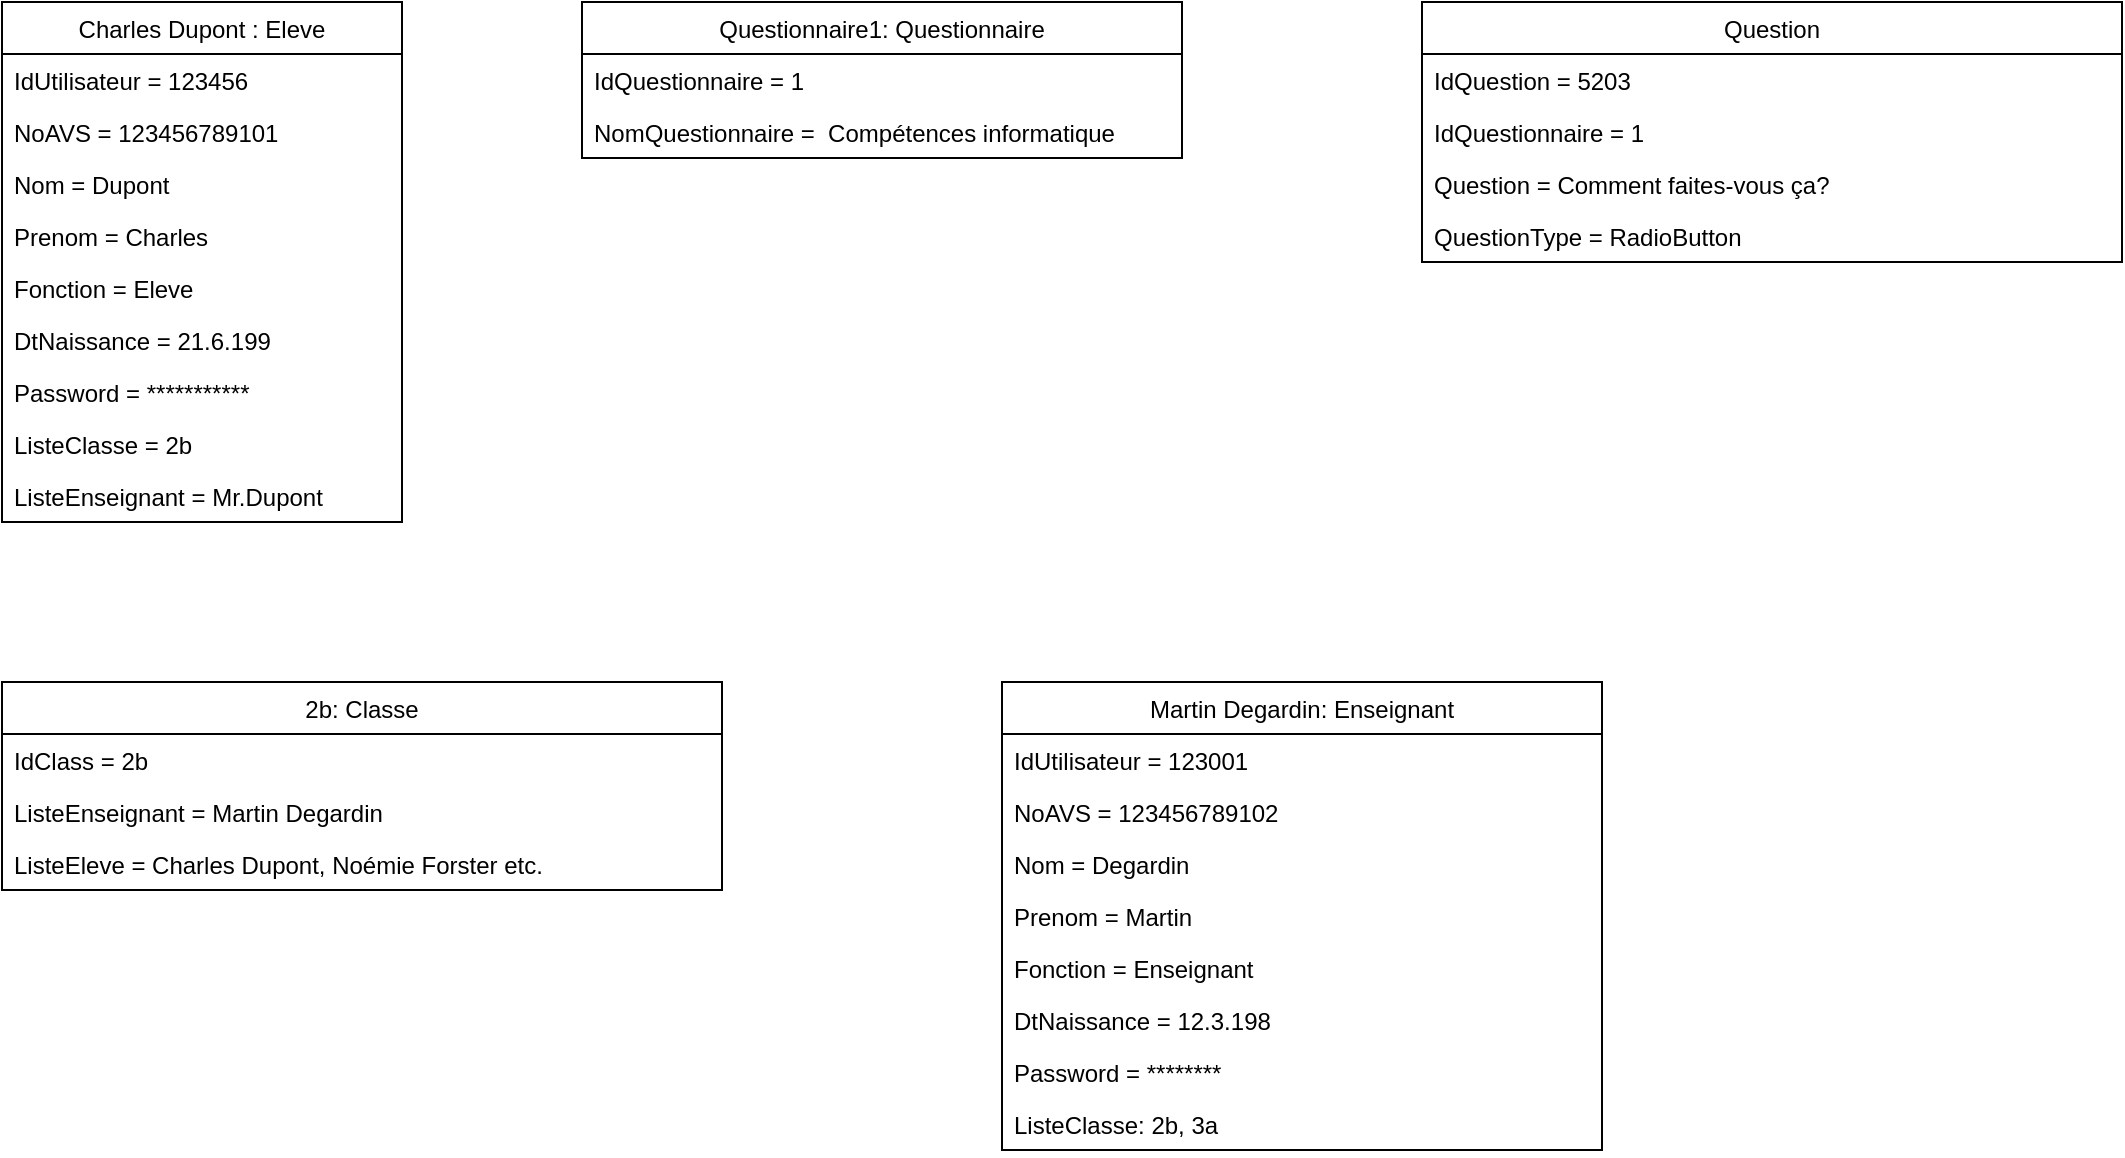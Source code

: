 <mxfile version="19.0.1" type="github">
  <diagram id="GS4NjSUJhHlFv-XAtIjA" name="Page-1">
    <mxGraphModel dx="1337" dy="542" grid="1" gridSize="10" guides="1" tooltips="1" connect="1" arrows="1" fold="1" page="1" pageScale="1" pageWidth="827" pageHeight="1169" math="0" shadow="0">
      <root>
        <mxCell id="0" />
        <mxCell id="1" parent="0" />
        <mxCell id="oU2hH9bfx2fnlEqYslfO-1" value="Charles Dupont : Eleve" style="swimlane;fontStyle=0;childLayout=stackLayout;horizontal=1;startSize=26;fillColor=none;horizontalStack=0;resizeParent=1;resizeParentMax=0;resizeLast=0;collapsible=1;marginBottom=0;" vertex="1" parent="1">
          <mxGeometry x="210" y="160" width="200" height="260" as="geometry" />
        </mxCell>
        <mxCell id="oU2hH9bfx2fnlEqYslfO-2" value="IdUtilisateur = 123456" style="text;strokeColor=none;fillColor=none;align=left;verticalAlign=top;spacingLeft=4;spacingRight=4;overflow=hidden;rotatable=0;points=[[0,0.5],[1,0.5]];portConstraint=eastwest;" vertex="1" parent="oU2hH9bfx2fnlEqYslfO-1">
          <mxGeometry y="26" width="200" height="26" as="geometry" />
        </mxCell>
        <mxCell id="oU2hH9bfx2fnlEqYslfO-3" value="NoAVS = 123456789101" style="text;strokeColor=none;fillColor=none;align=left;verticalAlign=top;spacingLeft=4;spacingRight=4;overflow=hidden;rotatable=0;points=[[0,0.5],[1,0.5]];portConstraint=eastwest;" vertex="1" parent="oU2hH9bfx2fnlEqYslfO-1">
          <mxGeometry y="52" width="200" height="26" as="geometry" />
        </mxCell>
        <mxCell id="oU2hH9bfx2fnlEqYslfO-4" value="Nom = Dupont" style="text;strokeColor=none;fillColor=none;align=left;verticalAlign=top;spacingLeft=4;spacingRight=4;overflow=hidden;rotatable=0;points=[[0,0.5],[1,0.5]];portConstraint=eastwest;" vertex="1" parent="oU2hH9bfx2fnlEqYslfO-1">
          <mxGeometry y="78" width="200" height="26" as="geometry" />
        </mxCell>
        <mxCell id="oU2hH9bfx2fnlEqYslfO-10" value="Prenom = Charles" style="text;strokeColor=none;fillColor=none;align=left;verticalAlign=top;spacingLeft=4;spacingRight=4;overflow=hidden;rotatable=0;points=[[0,0.5],[1,0.5]];portConstraint=eastwest;" vertex="1" parent="oU2hH9bfx2fnlEqYslfO-1">
          <mxGeometry y="104" width="200" height="26" as="geometry" />
        </mxCell>
        <mxCell id="oU2hH9bfx2fnlEqYslfO-9" value="Fonction = Eleve" style="text;strokeColor=none;fillColor=none;align=left;verticalAlign=top;spacingLeft=4;spacingRight=4;overflow=hidden;rotatable=0;points=[[0,0.5],[1,0.5]];portConstraint=eastwest;" vertex="1" parent="oU2hH9bfx2fnlEqYslfO-1">
          <mxGeometry y="130" width="200" height="26" as="geometry" />
        </mxCell>
        <mxCell id="oU2hH9bfx2fnlEqYslfO-8" value="DtNaissance = 21.6.199" style="text;strokeColor=none;fillColor=none;align=left;verticalAlign=top;spacingLeft=4;spacingRight=4;overflow=hidden;rotatable=0;points=[[0,0.5],[1,0.5]];portConstraint=eastwest;" vertex="1" parent="oU2hH9bfx2fnlEqYslfO-1">
          <mxGeometry y="156" width="200" height="26" as="geometry" />
        </mxCell>
        <mxCell id="oU2hH9bfx2fnlEqYslfO-7" value="Password = ***********" style="text;strokeColor=none;fillColor=none;align=left;verticalAlign=top;spacingLeft=4;spacingRight=4;overflow=hidden;rotatable=0;points=[[0,0.5],[1,0.5]];portConstraint=eastwest;" vertex="1" parent="oU2hH9bfx2fnlEqYslfO-1">
          <mxGeometry y="182" width="200" height="26" as="geometry" />
        </mxCell>
        <mxCell id="oU2hH9bfx2fnlEqYslfO-22" value="ListeClasse = 2b" style="text;strokeColor=none;fillColor=none;align=left;verticalAlign=top;spacingLeft=4;spacingRight=4;overflow=hidden;rotatable=0;points=[[0,0.5],[1,0.5]];portConstraint=eastwest;" vertex="1" parent="oU2hH9bfx2fnlEqYslfO-1">
          <mxGeometry y="208" width="200" height="26" as="geometry" />
        </mxCell>
        <mxCell id="oU2hH9bfx2fnlEqYslfO-21" value="ListeEnseignant = Mr.Dupont" style="text;strokeColor=none;fillColor=none;align=left;verticalAlign=top;spacingLeft=4;spacingRight=4;overflow=hidden;rotatable=0;points=[[0,0.5],[1,0.5]];portConstraint=eastwest;" vertex="1" parent="oU2hH9bfx2fnlEqYslfO-1">
          <mxGeometry y="234" width="200" height="26" as="geometry" />
        </mxCell>
        <mxCell id="oU2hH9bfx2fnlEqYslfO-11" value="Question" style="swimlane;fontStyle=0;childLayout=stackLayout;horizontal=1;startSize=26;fillColor=none;horizontalStack=0;resizeParent=1;resizeParentMax=0;resizeLast=0;collapsible=1;marginBottom=0;" vertex="1" parent="1">
          <mxGeometry x="920" y="160" width="350" height="130" as="geometry" />
        </mxCell>
        <mxCell id="oU2hH9bfx2fnlEqYslfO-12" value="IdQuestion = 5203" style="text;strokeColor=none;fillColor=none;align=left;verticalAlign=top;spacingLeft=4;spacingRight=4;overflow=hidden;rotatable=0;points=[[0,0.5],[1,0.5]];portConstraint=eastwest;" vertex="1" parent="oU2hH9bfx2fnlEqYslfO-11">
          <mxGeometry y="26" width="350" height="26" as="geometry" />
        </mxCell>
        <mxCell id="oU2hH9bfx2fnlEqYslfO-15" value="IdQuestionnaire = 1" style="text;strokeColor=none;fillColor=none;align=left;verticalAlign=top;spacingLeft=4;spacingRight=4;overflow=hidden;rotatable=0;points=[[0,0.5],[1,0.5]];portConstraint=eastwest;" vertex="1" parent="oU2hH9bfx2fnlEqYslfO-11">
          <mxGeometry y="52" width="350" height="26" as="geometry" />
        </mxCell>
        <mxCell id="oU2hH9bfx2fnlEqYslfO-13" value="Question = Comment faites-vous ça?" style="text;strokeColor=none;fillColor=none;align=left;verticalAlign=top;spacingLeft=4;spacingRight=4;overflow=hidden;rotatable=0;points=[[0,0.5],[1,0.5]];portConstraint=eastwest;" vertex="1" parent="oU2hH9bfx2fnlEqYslfO-11">
          <mxGeometry y="78" width="350" height="26" as="geometry" />
        </mxCell>
        <mxCell id="oU2hH9bfx2fnlEqYslfO-14" value="QuestionType = RadioButton" style="text;strokeColor=none;fillColor=none;align=left;verticalAlign=top;spacingLeft=4;spacingRight=4;overflow=hidden;rotatable=0;points=[[0,0.5],[1,0.5]];portConstraint=eastwest;" vertex="1" parent="oU2hH9bfx2fnlEqYslfO-11">
          <mxGeometry y="104" width="350" height="26" as="geometry" />
        </mxCell>
        <mxCell id="oU2hH9bfx2fnlEqYslfO-16" value="Questionnaire1: Questionnaire" style="swimlane;fontStyle=0;childLayout=stackLayout;horizontal=1;startSize=26;fillColor=none;horizontalStack=0;resizeParent=1;resizeParentMax=0;resizeLast=0;collapsible=1;marginBottom=0;" vertex="1" parent="1">
          <mxGeometry x="500" y="160" width="300" height="78" as="geometry" />
        </mxCell>
        <mxCell id="oU2hH9bfx2fnlEqYslfO-17" value="IdQuestionnaire = 1" style="text;strokeColor=none;fillColor=none;align=left;verticalAlign=top;spacingLeft=4;spacingRight=4;overflow=hidden;rotatable=0;points=[[0,0.5],[1,0.5]];portConstraint=eastwest;" vertex="1" parent="oU2hH9bfx2fnlEqYslfO-16">
          <mxGeometry y="26" width="300" height="26" as="geometry" />
        </mxCell>
        <mxCell id="oU2hH9bfx2fnlEqYslfO-18" value="NomQuestionnaire =  Compétences informatique" style="text;strokeColor=none;fillColor=none;align=left;verticalAlign=top;spacingLeft=4;spacingRight=4;overflow=hidden;rotatable=0;points=[[0,0.5],[1,0.5]];portConstraint=eastwest;" vertex="1" parent="oU2hH9bfx2fnlEqYslfO-16">
          <mxGeometry y="52" width="300" height="26" as="geometry" />
        </mxCell>
        <mxCell id="oU2hH9bfx2fnlEqYslfO-23" value="2b: Classe" style="swimlane;fontStyle=0;childLayout=stackLayout;horizontal=1;startSize=26;fillColor=none;horizontalStack=0;resizeParent=1;resizeParentMax=0;resizeLast=0;collapsible=1;marginBottom=0;" vertex="1" parent="1">
          <mxGeometry x="210" y="500" width="360" height="104" as="geometry" />
        </mxCell>
        <mxCell id="oU2hH9bfx2fnlEqYslfO-24" value="IdClass = 2b" style="text;strokeColor=none;fillColor=none;align=left;verticalAlign=top;spacingLeft=4;spacingRight=4;overflow=hidden;rotatable=0;points=[[0,0.5],[1,0.5]];portConstraint=eastwest;" vertex="1" parent="oU2hH9bfx2fnlEqYslfO-23">
          <mxGeometry y="26" width="360" height="26" as="geometry" />
        </mxCell>
        <mxCell id="oU2hH9bfx2fnlEqYslfO-25" value="ListeEnseignant = Martin Degardin" style="text;strokeColor=none;fillColor=none;align=left;verticalAlign=top;spacingLeft=4;spacingRight=4;overflow=hidden;rotatable=0;points=[[0,0.5],[1,0.5]];portConstraint=eastwest;" vertex="1" parent="oU2hH9bfx2fnlEqYslfO-23">
          <mxGeometry y="52" width="360" height="26" as="geometry" />
        </mxCell>
        <mxCell id="oU2hH9bfx2fnlEqYslfO-26" value="ListeEleve = Charles Dupont, Noémie Forster etc." style="text;strokeColor=none;fillColor=none;align=left;verticalAlign=top;spacingLeft=4;spacingRight=4;overflow=hidden;rotatable=0;points=[[0,0.5],[1,0.5]];portConstraint=eastwest;" vertex="1" parent="oU2hH9bfx2fnlEqYslfO-23">
          <mxGeometry y="78" width="360" height="26" as="geometry" />
        </mxCell>
        <mxCell id="oU2hH9bfx2fnlEqYslfO-27" value="Martin Degardin: Enseignant" style="swimlane;fontStyle=0;childLayout=stackLayout;horizontal=1;startSize=26;fillColor=none;horizontalStack=0;resizeParent=1;resizeParentMax=0;resizeLast=0;collapsible=1;marginBottom=0;" vertex="1" parent="1">
          <mxGeometry x="710" y="500" width="300" height="234" as="geometry" />
        </mxCell>
        <mxCell id="oU2hH9bfx2fnlEqYslfO-31" value="IdUtilisateur = 123001" style="text;strokeColor=none;fillColor=none;align=left;verticalAlign=top;spacingLeft=4;spacingRight=4;overflow=hidden;rotatable=0;points=[[0,0.5],[1,0.5]];portConstraint=eastwest;" vertex="1" parent="oU2hH9bfx2fnlEqYslfO-27">
          <mxGeometry y="26" width="300" height="26" as="geometry" />
        </mxCell>
        <mxCell id="oU2hH9bfx2fnlEqYslfO-32" value="NoAVS = 123456789102" style="text;strokeColor=none;fillColor=none;align=left;verticalAlign=top;spacingLeft=4;spacingRight=4;overflow=hidden;rotatable=0;points=[[0,0.5],[1,0.5]];portConstraint=eastwest;" vertex="1" parent="oU2hH9bfx2fnlEqYslfO-27">
          <mxGeometry y="52" width="300" height="26" as="geometry" />
        </mxCell>
        <mxCell id="oU2hH9bfx2fnlEqYslfO-33" value="Nom = Degardin" style="text;strokeColor=none;fillColor=none;align=left;verticalAlign=top;spacingLeft=4;spacingRight=4;overflow=hidden;rotatable=0;points=[[0,0.5],[1,0.5]];portConstraint=eastwest;" vertex="1" parent="oU2hH9bfx2fnlEqYslfO-27">
          <mxGeometry y="78" width="300" height="26" as="geometry" />
        </mxCell>
        <mxCell id="oU2hH9bfx2fnlEqYslfO-34" value="Prenom = Martin" style="text;strokeColor=none;fillColor=none;align=left;verticalAlign=top;spacingLeft=4;spacingRight=4;overflow=hidden;rotatable=0;points=[[0,0.5],[1,0.5]];portConstraint=eastwest;" vertex="1" parent="oU2hH9bfx2fnlEqYslfO-27">
          <mxGeometry y="104" width="300" height="26" as="geometry" />
        </mxCell>
        <mxCell id="oU2hH9bfx2fnlEqYslfO-35" value="Fonction = Enseignant" style="text;strokeColor=none;fillColor=none;align=left;verticalAlign=top;spacingLeft=4;spacingRight=4;overflow=hidden;rotatable=0;points=[[0,0.5],[1,0.5]];portConstraint=eastwest;" vertex="1" parent="oU2hH9bfx2fnlEqYslfO-27">
          <mxGeometry y="130" width="300" height="26" as="geometry" />
        </mxCell>
        <mxCell id="oU2hH9bfx2fnlEqYslfO-36" value="DtNaissance = 12.3.198" style="text;strokeColor=none;fillColor=none;align=left;verticalAlign=top;spacingLeft=4;spacingRight=4;overflow=hidden;rotatable=0;points=[[0,0.5],[1,0.5]];portConstraint=eastwest;" vertex="1" parent="oU2hH9bfx2fnlEqYslfO-27">
          <mxGeometry y="156" width="300" height="26" as="geometry" />
        </mxCell>
        <mxCell id="oU2hH9bfx2fnlEqYslfO-37" value="Password = ********" style="text;strokeColor=none;fillColor=none;align=left;verticalAlign=top;spacingLeft=4;spacingRight=4;overflow=hidden;rotatable=0;points=[[0,0.5],[1,0.5]];portConstraint=eastwest;" vertex="1" parent="oU2hH9bfx2fnlEqYslfO-27">
          <mxGeometry y="182" width="300" height="26" as="geometry" />
        </mxCell>
        <mxCell id="oU2hH9bfx2fnlEqYslfO-28" value="ListeClasse: 2b, 3a" style="text;strokeColor=none;fillColor=none;align=left;verticalAlign=top;spacingLeft=4;spacingRight=4;overflow=hidden;rotatable=0;points=[[0,0.5],[1,0.5]];portConstraint=eastwest;" vertex="1" parent="oU2hH9bfx2fnlEqYslfO-27">
          <mxGeometry y="208" width="300" height="26" as="geometry" />
        </mxCell>
      </root>
    </mxGraphModel>
  </diagram>
</mxfile>
